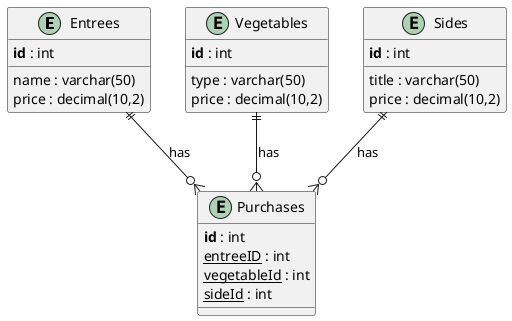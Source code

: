 @startuml

!define primary_key(x) <b>x</b>
!define foreign_key(x) <u>x</u>

entity Entrees {
    primary_key(id) : int
    name : varchar(50)
    price : decimal(10,2)
}

entity Vegetables {
    primary_key(id) : int
    type : varchar(50)
    price : decimal(10,2)
}

entity Sides {
    primary_key(id) : int
    title : varchar(50)
    price : decimal(10,2)
}

entity Purchases {
    primary_key(id) : int
    foreign_key(entreeID) : int
    foreign_key(vegetableId) : int
    foreign_key(sideId) : int
}

Entrees ||--o{ Purchases : "has"
Vegetables ||--o{ Purchases : "has"
Sides ||--o{ Purchases : "has"

@enduml
